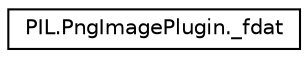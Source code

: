 digraph "Graphical Class Hierarchy"
{
 // LATEX_PDF_SIZE
  edge [fontname="Helvetica",fontsize="10",labelfontname="Helvetica",labelfontsize="10"];
  node [fontname="Helvetica",fontsize="10",shape=record];
  rankdir="LR";
  Node0 [label="PIL.PngImagePlugin._fdat",height=0.2,width=0.4,color="black", fillcolor="white", style="filled",URL="$classPIL_1_1PngImagePlugin_1_1__fdat.html",tooltip=" "];
}
